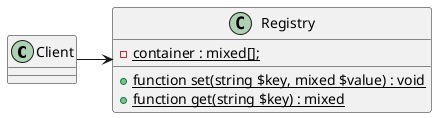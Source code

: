 @startuml
class Client {
}

class Registry {
    - {static} container : mixed[];

    + {static} function set(string $key, mixed $value) : void
    + {static} function get(string $key) : mixed
}

Client --right--> Registry
@enduml